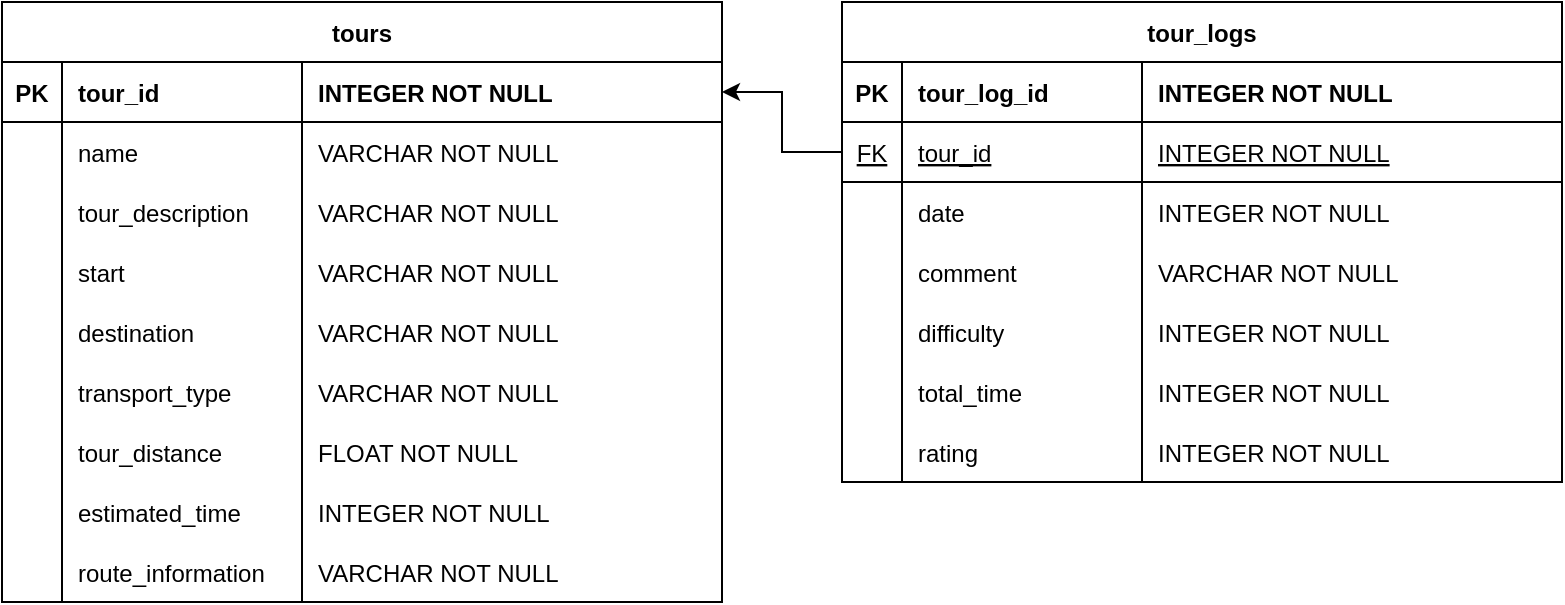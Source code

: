 <mxfile version="21.2.7" type="device">
  <diagram name="Seite-1" id="-BQ-51BvE1PHHzQJyvTz">
    <mxGraphModel dx="666" dy="4060" grid="1" gridSize="10" guides="1" tooltips="1" connect="1" arrows="1" fold="1" page="1" pageScale="1" pageWidth="827" pageHeight="1169" math="0" shadow="0">
      <root>
        <mxCell id="0" />
        <mxCell id="1" parent="0" />
        <mxCell id="9FYFUw_VhgZOk2dTVexa-1" value="tours" style="shape=table;startSize=30;container=1;collapsible=1;childLayout=tableLayout;fixedRows=1;rowLines=0;fontStyle=1;align=center;resizeLast=1;" parent="1" vertex="1">
          <mxGeometry x="20" y="-2310" width="360" height="300" as="geometry" />
        </mxCell>
        <mxCell id="9FYFUw_VhgZOk2dTVexa-2" value="" style="shape=partialRectangle;collapsible=0;dropTarget=0;pointerEvents=0;fillColor=none;points=[[0,0.5],[1,0.5]];portConstraint=eastwest;top=0;left=0;right=0;bottom=1;" parent="9FYFUw_VhgZOk2dTVexa-1" vertex="1">
          <mxGeometry y="30" width="360" height="30" as="geometry" />
        </mxCell>
        <mxCell id="9FYFUw_VhgZOk2dTVexa-3" value="PK" style="shape=partialRectangle;overflow=hidden;connectable=0;fillColor=none;top=0;left=0;bottom=0;right=0;fontStyle=1;" parent="9FYFUw_VhgZOk2dTVexa-2" vertex="1">
          <mxGeometry width="30" height="30" as="geometry">
            <mxRectangle width="30" height="30" as="alternateBounds" />
          </mxGeometry>
        </mxCell>
        <mxCell id="9FYFUw_VhgZOk2dTVexa-4" value="tour_id" style="shape=partialRectangle;overflow=hidden;connectable=0;fillColor=none;top=0;left=0;bottom=0;right=0;align=left;spacingLeft=6;fontStyle=1;" parent="9FYFUw_VhgZOk2dTVexa-2" vertex="1">
          <mxGeometry x="30" width="120" height="30" as="geometry">
            <mxRectangle width="120" height="30" as="alternateBounds" />
          </mxGeometry>
        </mxCell>
        <mxCell id="9FYFUw_VhgZOk2dTVexa-5" value="INTEGER NOT NULL" style="shape=partialRectangle;overflow=hidden;connectable=0;fillColor=none;top=0;left=0;bottom=0;right=0;align=left;spacingLeft=6;fontStyle=1;" parent="9FYFUw_VhgZOk2dTVexa-2" vertex="1">
          <mxGeometry x="150" width="210" height="30" as="geometry">
            <mxRectangle width="210" height="30" as="alternateBounds" />
          </mxGeometry>
        </mxCell>
        <mxCell id="9FYFUw_VhgZOk2dTVexa-22" value="" style="shape=partialRectangle;collapsible=0;dropTarget=0;pointerEvents=0;fillColor=none;points=[[0,0.5],[1,0.5]];portConstraint=eastwest;top=0;left=0;right=0;bottom=0;" parent="9FYFUw_VhgZOk2dTVexa-1" vertex="1">
          <mxGeometry y="60" width="360" height="30" as="geometry" />
        </mxCell>
        <mxCell id="9FYFUw_VhgZOk2dTVexa-23" value="" style="shape=partialRectangle;overflow=hidden;connectable=0;fillColor=none;top=0;left=0;bottom=0;right=0;" parent="9FYFUw_VhgZOk2dTVexa-22" vertex="1">
          <mxGeometry width="30" height="30" as="geometry">
            <mxRectangle width="30" height="30" as="alternateBounds" />
          </mxGeometry>
        </mxCell>
        <mxCell id="9FYFUw_VhgZOk2dTVexa-24" value="name" style="shape=partialRectangle;overflow=hidden;connectable=0;fillColor=none;top=0;left=0;bottom=0;right=0;align=left;spacingLeft=6;" parent="9FYFUw_VhgZOk2dTVexa-22" vertex="1">
          <mxGeometry x="30" width="120" height="30" as="geometry">
            <mxRectangle width="120" height="30" as="alternateBounds" />
          </mxGeometry>
        </mxCell>
        <mxCell id="9FYFUw_VhgZOk2dTVexa-25" value="VARCHAR NOT NULL" style="shape=partialRectangle;overflow=hidden;connectable=0;fillColor=none;top=0;left=0;bottom=0;right=0;align=left;spacingLeft=6;" parent="9FYFUw_VhgZOk2dTVexa-22" vertex="1">
          <mxGeometry x="150" width="210" height="30" as="geometry">
            <mxRectangle width="210" height="30" as="alternateBounds" />
          </mxGeometry>
        </mxCell>
        <mxCell id="9FYFUw_VhgZOk2dTVexa-26" style="shape=partialRectangle;collapsible=0;dropTarget=0;pointerEvents=0;fillColor=none;points=[[0,0.5],[1,0.5]];portConstraint=eastwest;top=0;left=0;right=0;bottom=0;" parent="9FYFUw_VhgZOk2dTVexa-1" vertex="1">
          <mxGeometry y="90" width="360" height="30" as="geometry" />
        </mxCell>
        <mxCell id="9FYFUw_VhgZOk2dTVexa-27" style="shape=partialRectangle;overflow=hidden;connectable=0;fillColor=none;top=0;left=0;bottom=0;right=0;" parent="9FYFUw_VhgZOk2dTVexa-26" vertex="1">
          <mxGeometry width="30" height="30" as="geometry">
            <mxRectangle width="30" height="30" as="alternateBounds" />
          </mxGeometry>
        </mxCell>
        <mxCell id="9FYFUw_VhgZOk2dTVexa-28" value="tour_description" style="shape=partialRectangle;overflow=hidden;connectable=0;fillColor=none;top=0;left=0;bottom=0;right=0;align=left;spacingLeft=6;" parent="9FYFUw_VhgZOk2dTVexa-26" vertex="1">
          <mxGeometry x="30" width="120" height="30" as="geometry">
            <mxRectangle width="120" height="30" as="alternateBounds" />
          </mxGeometry>
        </mxCell>
        <mxCell id="9FYFUw_VhgZOk2dTVexa-29" value="VARCHAR NOT NULL" style="shape=partialRectangle;overflow=hidden;connectable=0;fillColor=none;top=0;left=0;bottom=0;right=0;align=left;spacingLeft=6;" parent="9FYFUw_VhgZOk2dTVexa-26" vertex="1">
          <mxGeometry x="150" width="210" height="30" as="geometry">
            <mxRectangle width="210" height="30" as="alternateBounds" />
          </mxGeometry>
        </mxCell>
        <mxCell id="9FYFUw_VhgZOk2dTVexa-63" style="shape=partialRectangle;collapsible=0;dropTarget=0;pointerEvents=0;fillColor=none;points=[[0,0.5],[1,0.5]];portConstraint=eastwest;top=0;left=0;right=0;bottom=0;" parent="9FYFUw_VhgZOk2dTVexa-1" vertex="1">
          <mxGeometry y="120" width="360" height="30" as="geometry" />
        </mxCell>
        <mxCell id="9FYFUw_VhgZOk2dTVexa-64" style="shape=partialRectangle;overflow=hidden;connectable=0;fillColor=none;top=0;left=0;bottom=0;right=0;" parent="9FYFUw_VhgZOk2dTVexa-63" vertex="1">
          <mxGeometry width="30" height="30" as="geometry">
            <mxRectangle width="30" height="30" as="alternateBounds" />
          </mxGeometry>
        </mxCell>
        <mxCell id="9FYFUw_VhgZOk2dTVexa-65" value="start" style="shape=partialRectangle;overflow=hidden;connectable=0;fillColor=none;top=0;left=0;bottom=0;right=0;align=left;spacingLeft=6;" parent="9FYFUw_VhgZOk2dTVexa-63" vertex="1">
          <mxGeometry x="30" width="120" height="30" as="geometry">
            <mxRectangle width="120" height="30" as="alternateBounds" />
          </mxGeometry>
        </mxCell>
        <mxCell id="9FYFUw_VhgZOk2dTVexa-66" value="VARCHAR NOT NULL" style="shape=partialRectangle;overflow=hidden;connectable=0;fillColor=none;top=0;left=0;bottom=0;right=0;align=left;spacingLeft=6;" parent="9FYFUw_VhgZOk2dTVexa-63" vertex="1">
          <mxGeometry x="150" width="210" height="30" as="geometry">
            <mxRectangle width="210" height="30" as="alternateBounds" />
          </mxGeometry>
        </mxCell>
        <mxCell id="9FYFUw_VhgZOk2dTVexa-59" style="shape=partialRectangle;collapsible=0;dropTarget=0;pointerEvents=0;fillColor=none;points=[[0,0.5],[1,0.5]];portConstraint=eastwest;top=0;left=0;right=0;bottom=0;" parent="9FYFUw_VhgZOk2dTVexa-1" vertex="1">
          <mxGeometry y="150" width="360" height="30" as="geometry" />
        </mxCell>
        <mxCell id="9FYFUw_VhgZOk2dTVexa-60" style="shape=partialRectangle;overflow=hidden;connectable=0;fillColor=none;top=0;left=0;bottom=0;right=0;" parent="9FYFUw_VhgZOk2dTVexa-59" vertex="1">
          <mxGeometry width="30" height="30" as="geometry">
            <mxRectangle width="30" height="30" as="alternateBounds" />
          </mxGeometry>
        </mxCell>
        <mxCell id="9FYFUw_VhgZOk2dTVexa-61" value="destination" style="shape=partialRectangle;overflow=hidden;connectable=0;fillColor=none;top=0;left=0;bottom=0;right=0;align=left;spacingLeft=6;" parent="9FYFUw_VhgZOk2dTVexa-59" vertex="1">
          <mxGeometry x="30" width="120" height="30" as="geometry">
            <mxRectangle width="120" height="30" as="alternateBounds" />
          </mxGeometry>
        </mxCell>
        <mxCell id="9FYFUw_VhgZOk2dTVexa-62" value="VARCHAR NOT NULL" style="shape=partialRectangle;overflow=hidden;connectable=0;fillColor=none;top=0;left=0;bottom=0;right=0;align=left;spacingLeft=6;" parent="9FYFUw_VhgZOk2dTVexa-59" vertex="1">
          <mxGeometry x="150" width="210" height="30" as="geometry">
            <mxRectangle width="210" height="30" as="alternateBounds" />
          </mxGeometry>
        </mxCell>
        <mxCell id="9FYFUw_VhgZOk2dTVexa-55" style="shape=partialRectangle;collapsible=0;dropTarget=0;pointerEvents=0;fillColor=none;points=[[0,0.5],[1,0.5]];portConstraint=eastwest;top=0;left=0;right=0;bottom=0;" parent="9FYFUw_VhgZOk2dTVexa-1" vertex="1">
          <mxGeometry y="180" width="360" height="30" as="geometry" />
        </mxCell>
        <mxCell id="9FYFUw_VhgZOk2dTVexa-56" style="shape=partialRectangle;overflow=hidden;connectable=0;fillColor=none;top=0;left=0;bottom=0;right=0;" parent="9FYFUw_VhgZOk2dTVexa-55" vertex="1">
          <mxGeometry width="30" height="30" as="geometry">
            <mxRectangle width="30" height="30" as="alternateBounds" />
          </mxGeometry>
        </mxCell>
        <mxCell id="9FYFUw_VhgZOk2dTVexa-57" value="transport_type" style="shape=partialRectangle;overflow=hidden;connectable=0;fillColor=none;top=0;left=0;bottom=0;right=0;align=left;spacingLeft=6;" parent="9FYFUw_VhgZOk2dTVexa-55" vertex="1">
          <mxGeometry x="30" width="120" height="30" as="geometry">
            <mxRectangle width="120" height="30" as="alternateBounds" />
          </mxGeometry>
        </mxCell>
        <mxCell id="9FYFUw_VhgZOk2dTVexa-58" value="VARCHAR NOT NULL" style="shape=partialRectangle;overflow=hidden;connectable=0;fillColor=none;top=0;left=0;bottom=0;right=0;align=left;spacingLeft=6;" parent="9FYFUw_VhgZOk2dTVexa-55" vertex="1">
          <mxGeometry x="150" width="210" height="30" as="geometry">
            <mxRectangle width="210" height="30" as="alternateBounds" />
          </mxGeometry>
        </mxCell>
        <mxCell id="9FYFUw_VhgZOk2dTVexa-51" style="shape=partialRectangle;collapsible=0;dropTarget=0;pointerEvents=0;fillColor=none;points=[[0,0.5],[1,0.5]];portConstraint=eastwest;top=0;left=0;right=0;bottom=0;" parent="9FYFUw_VhgZOk2dTVexa-1" vertex="1">
          <mxGeometry y="210" width="360" height="30" as="geometry" />
        </mxCell>
        <mxCell id="9FYFUw_VhgZOk2dTVexa-52" style="shape=partialRectangle;overflow=hidden;connectable=0;fillColor=none;top=0;left=0;bottom=0;right=0;" parent="9FYFUw_VhgZOk2dTVexa-51" vertex="1">
          <mxGeometry width="30" height="30" as="geometry">
            <mxRectangle width="30" height="30" as="alternateBounds" />
          </mxGeometry>
        </mxCell>
        <mxCell id="9FYFUw_VhgZOk2dTVexa-53" value="tour_distance" style="shape=partialRectangle;overflow=hidden;connectable=0;fillColor=none;top=0;left=0;bottom=0;right=0;align=left;spacingLeft=6;" parent="9FYFUw_VhgZOk2dTVexa-51" vertex="1">
          <mxGeometry x="30" width="120" height="30" as="geometry">
            <mxRectangle width="120" height="30" as="alternateBounds" />
          </mxGeometry>
        </mxCell>
        <mxCell id="9FYFUw_VhgZOk2dTVexa-54" value="FLOAT NOT NULL" style="shape=partialRectangle;overflow=hidden;connectable=0;fillColor=none;top=0;left=0;bottom=0;right=0;align=left;spacingLeft=6;" parent="9FYFUw_VhgZOk2dTVexa-51" vertex="1">
          <mxGeometry x="150" width="210" height="30" as="geometry">
            <mxRectangle width="210" height="30" as="alternateBounds" />
          </mxGeometry>
        </mxCell>
        <mxCell id="9FYFUw_VhgZOk2dTVexa-47" style="shape=partialRectangle;collapsible=0;dropTarget=0;pointerEvents=0;fillColor=none;points=[[0,0.5],[1,0.5]];portConstraint=eastwest;top=0;left=0;right=0;bottom=0;" parent="9FYFUw_VhgZOk2dTVexa-1" vertex="1">
          <mxGeometry y="240" width="360" height="30" as="geometry" />
        </mxCell>
        <mxCell id="9FYFUw_VhgZOk2dTVexa-48" style="shape=partialRectangle;overflow=hidden;connectable=0;fillColor=none;top=0;left=0;bottom=0;right=0;" parent="9FYFUw_VhgZOk2dTVexa-47" vertex="1">
          <mxGeometry width="30" height="30" as="geometry">
            <mxRectangle width="30" height="30" as="alternateBounds" />
          </mxGeometry>
        </mxCell>
        <mxCell id="9FYFUw_VhgZOk2dTVexa-49" value="estimated_time" style="shape=partialRectangle;overflow=hidden;connectable=0;fillColor=none;top=0;left=0;bottom=0;right=0;align=left;spacingLeft=6;" parent="9FYFUw_VhgZOk2dTVexa-47" vertex="1">
          <mxGeometry x="30" width="120" height="30" as="geometry">
            <mxRectangle width="120" height="30" as="alternateBounds" />
          </mxGeometry>
        </mxCell>
        <mxCell id="9FYFUw_VhgZOk2dTVexa-50" value="INTEGER NOT NULL" style="shape=partialRectangle;overflow=hidden;connectable=0;fillColor=none;top=0;left=0;bottom=0;right=0;align=left;spacingLeft=6;" parent="9FYFUw_VhgZOk2dTVexa-47" vertex="1">
          <mxGeometry x="150" width="210" height="30" as="geometry">
            <mxRectangle width="210" height="30" as="alternateBounds" />
          </mxGeometry>
        </mxCell>
        <mxCell id="9FYFUw_VhgZOk2dTVexa-75" style="shape=partialRectangle;collapsible=0;dropTarget=0;pointerEvents=0;fillColor=none;points=[[0,0.5],[1,0.5]];portConstraint=eastwest;top=0;left=0;right=0;bottom=0;" parent="9FYFUw_VhgZOk2dTVexa-1" vertex="1">
          <mxGeometry y="270" width="360" height="30" as="geometry" />
        </mxCell>
        <mxCell id="9FYFUw_VhgZOk2dTVexa-76" style="shape=partialRectangle;overflow=hidden;connectable=0;fillColor=none;top=0;left=0;bottom=0;right=0;" parent="9FYFUw_VhgZOk2dTVexa-75" vertex="1">
          <mxGeometry width="30" height="30" as="geometry">
            <mxRectangle width="30" height="30" as="alternateBounds" />
          </mxGeometry>
        </mxCell>
        <mxCell id="9FYFUw_VhgZOk2dTVexa-77" value="route_information" style="shape=partialRectangle;overflow=hidden;connectable=0;fillColor=none;top=0;left=0;bottom=0;right=0;align=left;spacingLeft=6;" parent="9FYFUw_VhgZOk2dTVexa-75" vertex="1">
          <mxGeometry x="30" width="120" height="30" as="geometry">
            <mxRectangle width="120" height="30" as="alternateBounds" />
          </mxGeometry>
        </mxCell>
        <mxCell id="9FYFUw_VhgZOk2dTVexa-78" value="VARCHAR NOT NULL" style="shape=partialRectangle;overflow=hidden;connectable=0;fillColor=none;top=0;left=0;bottom=0;right=0;align=left;spacingLeft=6;" parent="9FYFUw_VhgZOk2dTVexa-75" vertex="1">
          <mxGeometry x="150" width="210" height="30" as="geometry">
            <mxRectangle width="210" height="30" as="alternateBounds" />
          </mxGeometry>
        </mxCell>
        <mxCell id="9FYFUw_VhgZOk2dTVexa-30" value="tour_logs" style="shape=table;startSize=30;container=1;collapsible=1;childLayout=tableLayout;fixedRows=1;rowLines=0;fontStyle=1;align=center;resizeLast=1;" parent="1" vertex="1">
          <mxGeometry x="440" y="-2310" width="360" height="240" as="geometry" />
        </mxCell>
        <mxCell id="9FYFUw_VhgZOk2dTVexa-31" value="" style="shape=partialRectangle;collapsible=0;dropTarget=0;pointerEvents=0;fillColor=none;points=[[0,0.5],[1,0.5]];portConstraint=eastwest;top=0;left=0;right=0;bottom=1;" parent="9FYFUw_VhgZOk2dTVexa-30" vertex="1">
          <mxGeometry y="30" width="360" height="30" as="geometry" />
        </mxCell>
        <mxCell id="9FYFUw_VhgZOk2dTVexa-32" value="PK" style="shape=partialRectangle;overflow=hidden;connectable=0;fillColor=none;top=0;left=0;bottom=0;right=0;fontStyle=1;" parent="9FYFUw_VhgZOk2dTVexa-31" vertex="1">
          <mxGeometry width="30" height="30" as="geometry">
            <mxRectangle width="30" height="30" as="alternateBounds" />
          </mxGeometry>
        </mxCell>
        <mxCell id="9FYFUw_VhgZOk2dTVexa-33" value="tour_log_id" style="shape=partialRectangle;overflow=hidden;connectable=0;fillColor=none;top=0;left=0;bottom=0;right=0;align=left;spacingLeft=6;fontStyle=1;" parent="9FYFUw_VhgZOk2dTVexa-31" vertex="1">
          <mxGeometry x="30" width="120" height="30" as="geometry">
            <mxRectangle width="120" height="30" as="alternateBounds" />
          </mxGeometry>
        </mxCell>
        <mxCell id="9FYFUw_VhgZOk2dTVexa-34" value="INTEGER NOT NULL" style="shape=partialRectangle;overflow=hidden;connectable=0;fillColor=none;top=0;left=0;bottom=0;right=0;align=left;spacingLeft=6;fontStyle=1;" parent="9FYFUw_VhgZOk2dTVexa-31" vertex="1">
          <mxGeometry x="150" width="210" height="30" as="geometry">
            <mxRectangle width="210" height="30" as="alternateBounds" />
          </mxGeometry>
        </mxCell>
        <mxCell id="9FYFUw_VhgZOk2dTVexa-35" style="shape=partialRectangle;collapsible=0;dropTarget=0;pointerEvents=0;fillColor=none;points=[[0,0.5],[1,0.5]];portConstraint=eastwest;top=0;left=0;right=0;bottom=1;" parent="9FYFUw_VhgZOk2dTVexa-30" vertex="1">
          <mxGeometry y="60" width="360" height="30" as="geometry" />
        </mxCell>
        <mxCell id="9FYFUw_VhgZOk2dTVexa-36" value="FK" style="shape=partialRectangle;overflow=hidden;connectable=0;fillColor=none;top=0;left=0;bottom=0;right=0;fontStyle=4;" parent="9FYFUw_VhgZOk2dTVexa-35" vertex="1">
          <mxGeometry width="30" height="30" as="geometry">
            <mxRectangle width="30" height="30" as="alternateBounds" />
          </mxGeometry>
        </mxCell>
        <mxCell id="9FYFUw_VhgZOk2dTVexa-37" value="tour_id" style="shape=partialRectangle;overflow=hidden;connectable=0;fillColor=none;top=0;left=0;bottom=0;right=0;align=left;spacingLeft=6;fontStyle=4;" parent="9FYFUw_VhgZOk2dTVexa-35" vertex="1">
          <mxGeometry x="30" width="120" height="30" as="geometry">
            <mxRectangle width="120" height="30" as="alternateBounds" />
          </mxGeometry>
        </mxCell>
        <mxCell id="9FYFUw_VhgZOk2dTVexa-38" value="INTEGER NOT NULL" style="shape=partialRectangle;overflow=hidden;connectable=0;fillColor=none;top=0;left=0;bottom=0;right=0;align=left;spacingLeft=6;fontStyle=4;" parent="9FYFUw_VhgZOk2dTVexa-35" vertex="1">
          <mxGeometry x="150" width="210" height="30" as="geometry">
            <mxRectangle width="210" height="30" as="alternateBounds" />
          </mxGeometry>
        </mxCell>
        <mxCell id="9FYFUw_VhgZOk2dTVexa-39" value="" style="shape=partialRectangle;collapsible=0;dropTarget=0;pointerEvents=0;fillColor=none;points=[[0,0.5],[1,0.5]];portConstraint=eastwest;top=0;left=0;right=0;bottom=0;" parent="9FYFUw_VhgZOk2dTVexa-30" vertex="1">
          <mxGeometry y="90" width="360" height="30" as="geometry" />
        </mxCell>
        <mxCell id="9FYFUw_VhgZOk2dTVexa-40" value="" style="shape=partialRectangle;overflow=hidden;connectable=0;fillColor=none;top=0;left=0;bottom=0;right=0;" parent="9FYFUw_VhgZOk2dTVexa-39" vertex="1">
          <mxGeometry width="30" height="30" as="geometry">
            <mxRectangle width="30" height="30" as="alternateBounds" />
          </mxGeometry>
        </mxCell>
        <mxCell id="9FYFUw_VhgZOk2dTVexa-41" value="date" style="shape=partialRectangle;overflow=hidden;connectable=0;fillColor=none;top=0;left=0;bottom=0;right=0;align=left;spacingLeft=6;" parent="9FYFUw_VhgZOk2dTVexa-39" vertex="1">
          <mxGeometry x="30" width="120" height="30" as="geometry">
            <mxRectangle width="120" height="30" as="alternateBounds" />
          </mxGeometry>
        </mxCell>
        <mxCell id="9FYFUw_VhgZOk2dTVexa-42" value="INTEGER NOT NULL" style="shape=partialRectangle;overflow=hidden;connectable=0;fillColor=none;top=0;left=0;bottom=0;right=0;align=left;spacingLeft=6;" parent="9FYFUw_VhgZOk2dTVexa-39" vertex="1">
          <mxGeometry x="150" width="210" height="30" as="geometry">
            <mxRectangle width="210" height="30" as="alternateBounds" />
          </mxGeometry>
        </mxCell>
        <mxCell id="9FYFUw_VhgZOk2dTVexa-87" style="shape=partialRectangle;collapsible=0;dropTarget=0;pointerEvents=0;fillColor=none;points=[[0,0.5],[1,0.5]];portConstraint=eastwest;top=0;left=0;right=0;bottom=0;" parent="9FYFUw_VhgZOk2dTVexa-30" vertex="1">
          <mxGeometry y="120" width="360" height="30" as="geometry" />
        </mxCell>
        <mxCell id="9FYFUw_VhgZOk2dTVexa-88" style="shape=partialRectangle;overflow=hidden;connectable=0;fillColor=none;top=0;left=0;bottom=0;right=0;" parent="9FYFUw_VhgZOk2dTVexa-87" vertex="1">
          <mxGeometry width="30" height="30" as="geometry">
            <mxRectangle width="30" height="30" as="alternateBounds" />
          </mxGeometry>
        </mxCell>
        <mxCell id="9FYFUw_VhgZOk2dTVexa-89" value="comment" style="shape=partialRectangle;overflow=hidden;connectable=0;fillColor=none;top=0;left=0;bottom=0;right=0;align=left;spacingLeft=6;" parent="9FYFUw_VhgZOk2dTVexa-87" vertex="1">
          <mxGeometry x="30" width="120" height="30" as="geometry">
            <mxRectangle width="120" height="30" as="alternateBounds" />
          </mxGeometry>
        </mxCell>
        <mxCell id="9FYFUw_VhgZOk2dTVexa-90" value="VARCHAR NOT NULL" style="shape=partialRectangle;overflow=hidden;connectable=0;fillColor=none;top=0;left=0;bottom=0;right=0;align=left;spacingLeft=6;" parent="9FYFUw_VhgZOk2dTVexa-87" vertex="1">
          <mxGeometry x="150" width="210" height="30" as="geometry">
            <mxRectangle width="210" height="30" as="alternateBounds" />
          </mxGeometry>
        </mxCell>
        <mxCell id="9FYFUw_VhgZOk2dTVexa-83" style="shape=partialRectangle;collapsible=0;dropTarget=0;pointerEvents=0;fillColor=none;points=[[0,0.5],[1,0.5]];portConstraint=eastwest;top=0;left=0;right=0;bottom=0;" parent="9FYFUw_VhgZOk2dTVexa-30" vertex="1">
          <mxGeometry y="150" width="360" height="30" as="geometry" />
        </mxCell>
        <mxCell id="9FYFUw_VhgZOk2dTVexa-84" style="shape=partialRectangle;overflow=hidden;connectable=0;fillColor=none;top=0;left=0;bottom=0;right=0;" parent="9FYFUw_VhgZOk2dTVexa-83" vertex="1">
          <mxGeometry width="30" height="30" as="geometry">
            <mxRectangle width="30" height="30" as="alternateBounds" />
          </mxGeometry>
        </mxCell>
        <mxCell id="9FYFUw_VhgZOk2dTVexa-85" value="difficulty" style="shape=partialRectangle;overflow=hidden;connectable=0;fillColor=none;top=0;left=0;bottom=0;right=0;align=left;spacingLeft=6;" parent="9FYFUw_VhgZOk2dTVexa-83" vertex="1">
          <mxGeometry x="30" width="120" height="30" as="geometry">
            <mxRectangle width="120" height="30" as="alternateBounds" />
          </mxGeometry>
        </mxCell>
        <mxCell id="9FYFUw_VhgZOk2dTVexa-86" value="INTEGER NOT NULL" style="shape=partialRectangle;overflow=hidden;connectable=0;fillColor=none;top=0;left=0;bottom=0;right=0;align=left;spacingLeft=6;" parent="9FYFUw_VhgZOk2dTVexa-83" vertex="1">
          <mxGeometry x="150" width="210" height="30" as="geometry">
            <mxRectangle width="210" height="30" as="alternateBounds" />
          </mxGeometry>
        </mxCell>
        <mxCell id="9FYFUw_VhgZOk2dTVexa-99" style="shape=partialRectangle;collapsible=0;dropTarget=0;pointerEvents=0;fillColor=none;points=[[0,0.5],[1,0.5]];portConstraint=eastwest;top=0;left=0;right=0;bottom=0;" parent="9FYFUw_VhgZOk2dTVexa-30" vertex="1">
          <mxGeometry y="180" width="360" height="30" as="geometry" />
        </mxCell>
        <mxCell id="9FYFUw_VhgZOk2dTVexa-100" style="shape=partialRectangle;overflow=hidden;connectable=0;fillColor=none;top=0;left=0;bottom=0;right=0;" parent="9FYFUw_VhgZOk2dTVexa-99" vertex="1">
          <mxGeometry width="30" height="30" as="geometry">
            <mxRectangle width="30" height="30" as="alternateBounds" />
          </mxGeometry>
        </mxCell>
        <mxCell id="9FYFUw_VhgZOk2dTVexa-101" value="total_time" style="shape=partialRectangle;overflow=hidden;connectable=0;fillColor=none;top=0;left=0;bottom=0;right=0;align=left;spacingLeft=6;" parent="9FYFUw_VhgZOk2dTVexa-99" vertex="1">
          <mxGeometry x="30" width="120" height="30" as="geometry">
            <mxRectangle width="120" height="30" as="alternateBounds" />
          </mxGeometry>
        </mxCell>
        <mxCell id="9FYFUw_VhgZOk2dTVexa-102" value="INTEGER NOT NULL" style="shape=partialRectangle;overflow=hidden;connectable=0;fillColor=none;top=0;left=0;bottom=0;right=0;align=left;spacingLeft=6;" parent="9FYFUw_VhgZOk2dTVexa-99" vertex="1">
          <mxGeometry x="150" width="210" height="30" as="geometry">
            <mxRectangle width="210" height="30" as="alternateBounds" />
          </mxGeometry>
        </mxCell>
        <mxCell id="9FYFUw_VhgZOk2dTVexa-95" style="shape=partialRectangle;collapsible=0;dropTarget=0;pointerEvents=0;fillColor=none;points=[[0,0.5],[1,0.5]];portConstraint=eastwest;top=0;left=0;right=0;bottom=0;" parent="9FYFUw_VhgZOk2dTVexa-30" vertex="1">
          <mxGeometry y="210" width="360" height="30" as="geometry" />
        </mxCell>
        <mxCell id="9FYFUw_VhgZOk2dTVexa-96" style="shape=partialRectangle;overflow=hidden;connectable=0;fillColor=none;top=0;left=0;bottom=0;right=0;" parent="9FYFUw_VhgZOk2dTVexa-95" vertex="1">
          <mxGeometry width="30" height="30" as="geometry">
            <mxRectangle width="30" height="30" as="alternateBounds" />
          </mxGeometry>
        </mxCell>
        <mxCell id="9FYFUw_VhgZOk2dTVexa-97" value="rating" style="shape=partialRectangle;overflow=hidden;connectable=0;fillColor=none;top=0;left=0;bottom=0;right=0;align=left;spacingLeft=6;" parent="9FYFUw_VhgZOk2dTVexa-95" vertex="1">
          <mxGeometry x="30" width="120" height="30" as="geometry">
            <mxRectangle width="120" height="30" as="alternateBounds" />
          </mxGeometry>
        </mxCell>
        <mxCell id="9FYFUw_VhgZOk2dTVexa-98" value="INTEGER NOT NULL" style="shape=partialRectangle;overflow=hidden;connectable=0;fillColor=none;top=0;left=0;bottom=0;right=0;align=left;spacingLeft=6;" parent="9FYFUw_VhgZOk2dTVexa-95" vertex="1">
          <mxGeometry x="150" width="210" height="30" as="geometry">
            <mxRectangle width="210" height="30" as="alternateBounds" />
          </mxGeometry>
        </mxCell>
        <mxCell id="9FYFUw_VhgZOk2dTVexa-103" style="edgeStyle=orthogonalEdgeStyle;rounded=0;orthogonalLoop=1;jettySize=auto;html=1;exitX=0;exitY=0.5;exitDx=0;exitDy=0;entryX=1;entryY=0.5;entryDx=0;entryDy=0;" parent="1" source="9FYFUw_VhgZOk2dTVexa-35" target="9FYFUw_VhgZOk2dTVexa-2" edge="1">
          <mxGeometry relative="1" as="geometry" />
        </mxCell>
      </root>
    </mxGraphModel>
  </diagram>
</mxfile>
